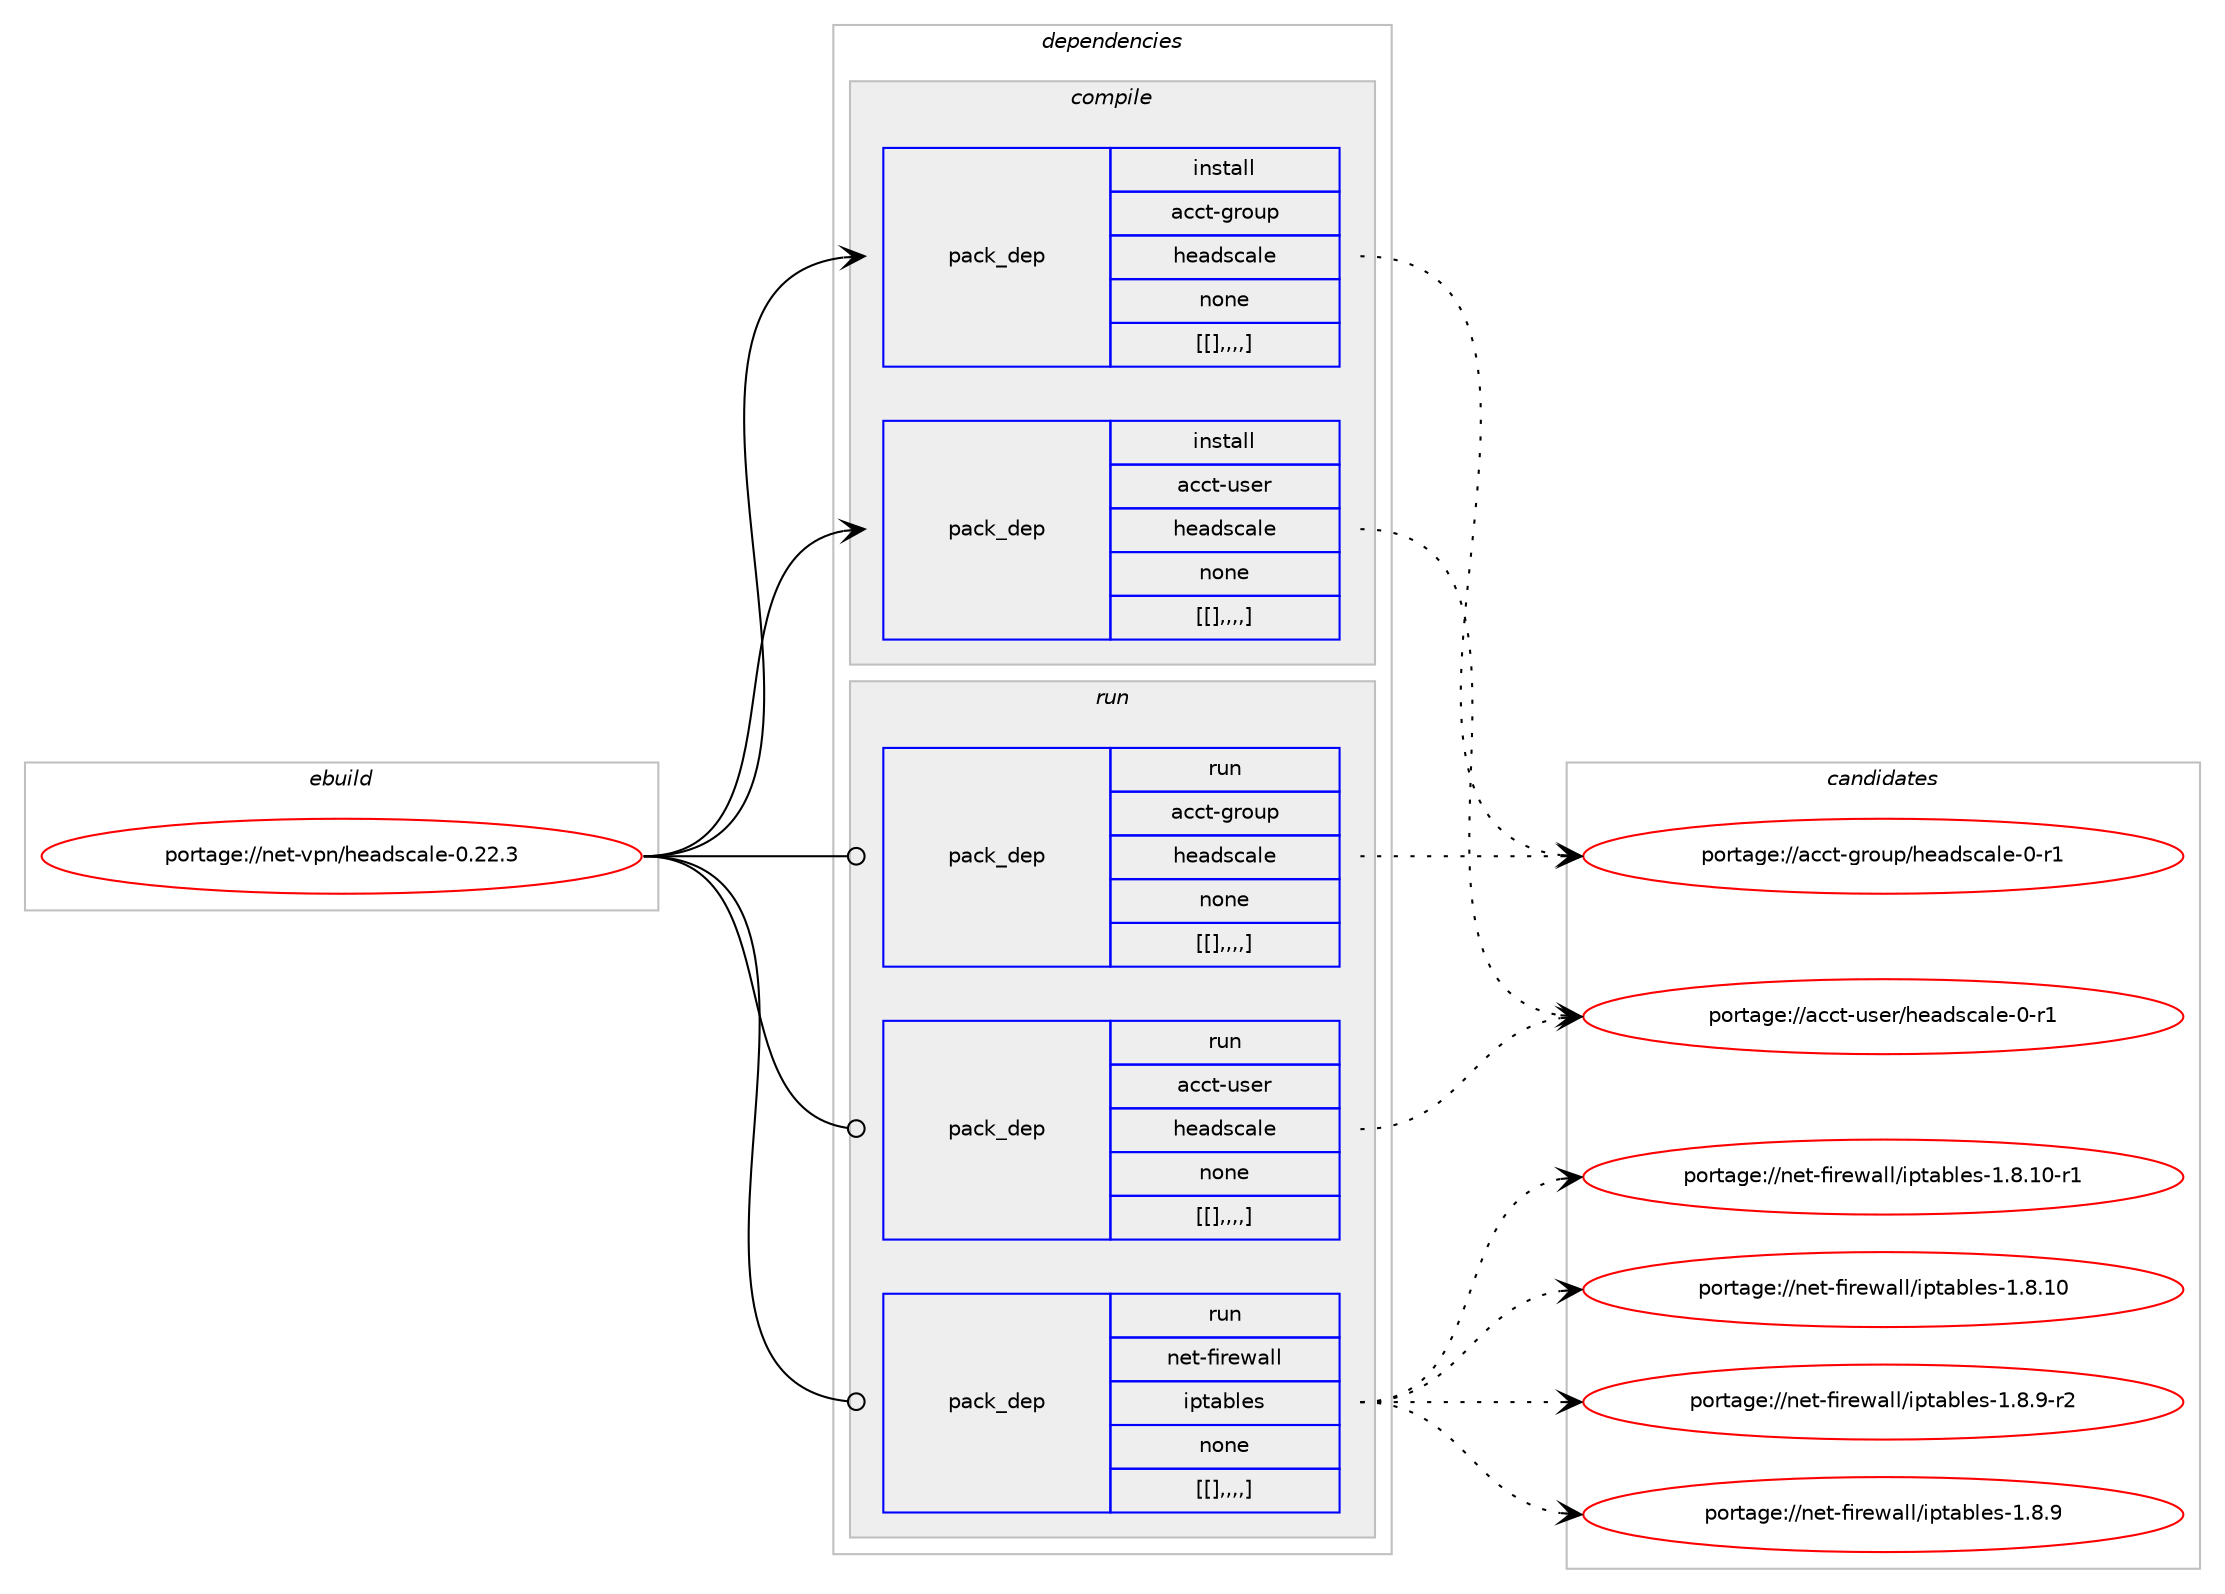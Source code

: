 digraph prolog {

# *************
# Graph options
# *************

newrank=true;
concentrate=true;
compound=true;
graph [rankdir=LR,fontname=Helvetica,fontsize=10,ranksep=1.5];#, ranksep=2.5, nodesep=0.2];
edge  [arrowhead=vee];
node  [fontname=Helvetica,fontsize=10];

# **********
# The ebuild
# **********

subgraph cluster_leftcol {
color=gray;
label=<<i>ebuild</i>>;
id [label="portage://net-vpn/headscale-0.22.3", color=red, width=4, href="../net-vpn/headscale-0.22.3.svg"];
}

# ****************
# The dependencies
# ****************

subgraph cluster_midcol {
color=gray;
label=<<i>dependencies</i>>;
subgraph cluster_compile {
fillcolor="#eeeeee";
style=filled;
label=<<i>compile</i>>;
subgraph pack293028 {
dependency401772 [label=<<TABLE BORDER="0" CELLBORDER="1" CELLSPACING="0" CELLPADDING="4" WIDTH="220"><TR><TD ROWSPAN="6" CELLPADDING="30">pack_dep</TD></TR><TR><TD WIDTH="110">install</TD></TR><TR><TD>acct-group</TD></TR><TR><TD>headscale</TD></TR><TR><TD>none</TD></TR><TR><TD>[[],,,,]</TD></TR></TABLE>>, shape=none, color=blue];
}
id:e -> dependency401772:w [weight=20,style="solid",arrowhead="vee"];
subgraph pack293029 {
dependency401773 [label=<<TABLE BORDER="0" CELLBORDER="1" CELLSPACING="0" CELLPADDING="4" WIDTH="220"><TR><TD ROWSPAN="6" CELLPADDING="30">pack_dep</TD></TR><TR><TD WIDTH="110">install</TD></TR><TR><TD>acct-user</TD></TR><TR><TD>headscale</TD></TR><TR><TD>none</TD></TR><TR><TD>[[],,,,]</TD></TR></TABLE>>, shape=none, color=blue];
}
id:e -> dependency401773:w [weight=20,style="solid",arrowhead="vee"];
}
subgraph cluster_compileandrun {
fillcolor="#eeeeee";
style=filled;
label=<<i>compile and run</i>>;
}
subgraph cluster_run {
fillcolor="#eeeeee";
style=filled;
label=<<i>run</i>>;
subgraph pack293030 {
dependency401774 [label=<<TABLE BORDER="0" CELLBORDER="1" CELLSPACING="0" CELLPADDING="4" WIDTH="220"><TR><TD ROWSPAN="6" CELLPADDING="30">pack_dep</TD></TR><TR><TD WIDTH="110">run</TD></TR><TR><TD>acct-group</TD></TR><TR><TD>headscale</TD></TR><TR><TD>none</TD></TR><TR><TD>[[],,,,]</TD></TR></TABLE>>, shape=none, color=blue];
}
id:e -> dependency401774:w [weight=20,style="solid",arrowhead="odot"];
subgraph pack293031 {
dependency401775 [label=<<TABLE BORDER="0" CELLBORDER="1" CELLSPACING="0" CELLPADDING="4" WIDTH="220"><TR><TD ROWSPAN="6" CELLPADDING="30">pack_dep</TD></TR><TR><TD WIDTH="110">run</TD></TR><TR><TD>acct-user</TD></TR><TR><TD>headscale</TD></TR><TR><TD>none</TD></TR><TR><TD>[[],,,,]</TD></TR></TABLE>>, shape=none, color=blue];
}
id:e -> dependency401775:w [weight=20,style="solid",arrowhead="odot"];
subgraph pack293032 {
dependency401776 [label=<<TABLE BORDER="0" CELLBORDER="1" CELLSPACING="0" CELLPADDING="4" WIDTH="220"><TR><TD ROWSPAN="6" CELLPADDING="30">pack_dep</TD></TR><TR><TD WIDTH="110">run</TD></TR><TR><TD>net-firewall</TD></TR><TR><TD>iptables</TD></TR><TR><TD>none</TD></TR><TR><TD>[[],,,,]</TD></TR></TABLE>>, shape=none, color=blue];
}
id:e -> dependency401776:w [weight=20,style="solid",arrowhead="odot"];
}
}

# **************
# The candidates
# **************

subgraph cluster_choices {
rank=same;
color=gray;
label=<<i>candidates</i>>;

subgraph choice293028 {
color=black;
nodesep=1;
choice979999116451031141111171124710410197100115999710810145484511449 [label="portage://acct-group/headscale-0-r1", color=red, width=4,href="../acct-group/headscale-0-r1.svg"];
dependency401772:e -> choice979999116451031141111171124710410197100115999710810145484511449:w [style=dotted,weight="100"];
}
subgraph choice293029 {
color=black;
nodesep=1;
choice979999116451171151011144710410197100115999710810145484511449 [label="portage://acct-user/headscale-0-r1", color=red, width=4,href="../acct-user/headscale-0-r1.svg"];
dependency401773:e -> choice979999116451171151011144710410197100115999710810145484511449:w [style=dotted,weight="100"];
}
subgraph choice293030 {
color=black;
nodesep=1;
choice979999116451031141111171124710410197100115999710810145484511449 [label="portage://acct-group/headscale-0-r1", color=red, width=4,href="../acct-group/headscale-0-r1.svg"];
dependency401774:e -> choice979999116451031141111171124710410197100115999710810145484511449:w [style=dotted,weight="100"];
}
subgraph choice293031 {
color=black;
nodesep=1;
choice979999116451171151011144710410197100115999710810145484511449 [label="portage://acct-user/headscale-0-r1", color=red, width=4,href="../acct-user/headscale-0-r1.svg"];
dependency401775:e -> choice979999116451171151011144710410197100115999710810145484511449:w [style=dotted,weight="100"];
}
subgraph choice293032 {
color=black;
nodesep=1;
choice1101011164510210511410111997108108471051121169798108101115454946564649484511449 [label="portage://net-firewall/iptables-1.8.10-r1", color=red, width=4,href="../net-firewall/iptables-1.8.10-r1.svg"];
choice110101116451021051141011199710810847105112116979810810111545494656464948 [label="portage://net-firewall/iptables-1.8.10", color=red, width=4,href="../net-firewall/iptables-1.8.10.svg"];
choice11010111645102105114101119971081084710511211697981081011154549465646574511450 [label="portage://net-firewall/iptables-1.8.9-r2", color=red, width=4,href="../net-firewall/iptables-1.8.9-r2.svg"];
choice1101011164510210511410111997108108471051121169798108101115454946564657 [label="portage://net-firewall/iptables-1.8.9", color=red, width=4,href="../net-firewall/iptables-1.8.9.svg"];
dependency401776:e -> choice1101011164510210511410111997108108471051121169798108101115454946564649484511449:w [style=dotted,weight="100"];
dependency401776:e -> choice110101116451021051141011199710810847105112116979810810111545494656464948:w [style=dotted,weight="100"];
dependency401776:e -> choice11010111645102105114101119971081084710511211697981081011154549465646574511450:w [style=dotted,weight="100"];
dependency401776:e -> choice1101011164510210511410111997108108471051121169798108101115454946564657:w [style=dotted,weight="100"];
}
}

}

